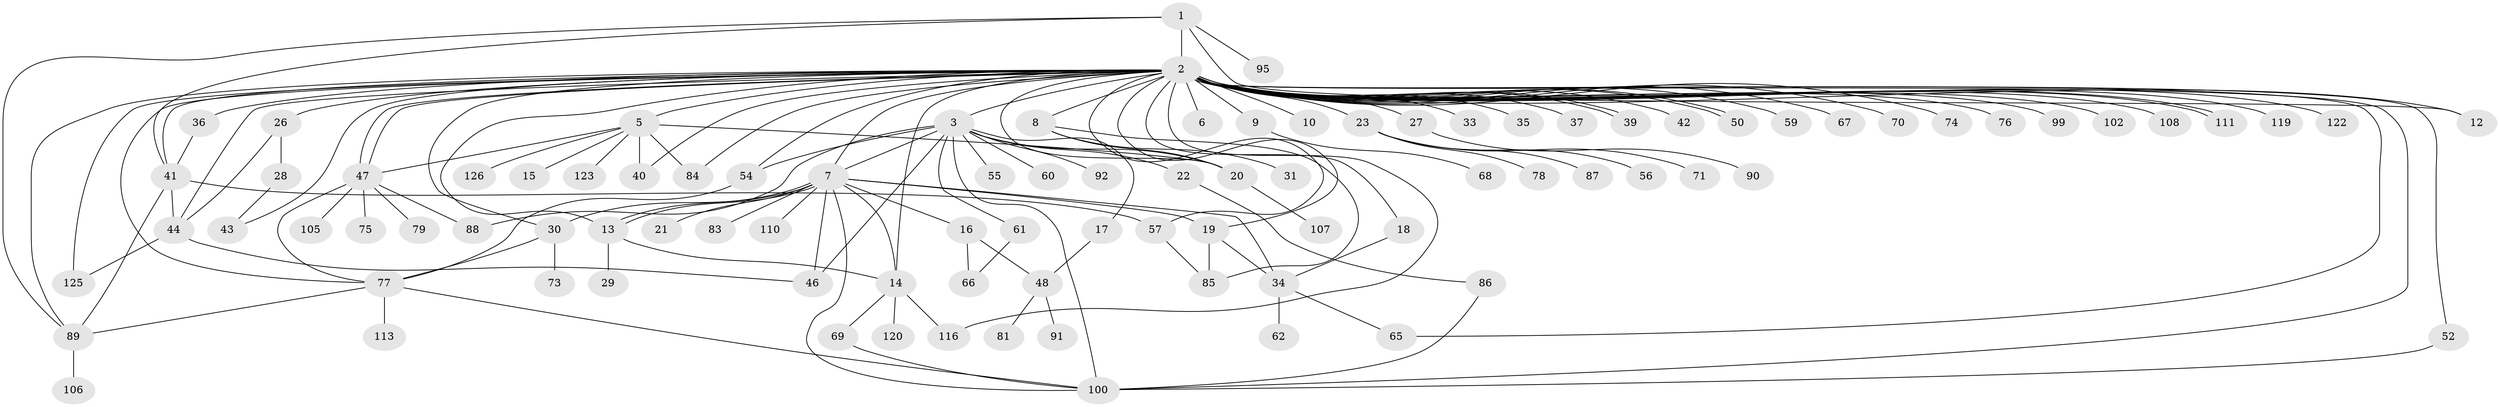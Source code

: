 // Generated by graph-tools (version 1.1) at 2025/23/03/03/25 07:23:54]
// undirected, 94 vertices, 142 edges
graph export_dot {
graph [start="1"]
  node [color=gray90,style=filled];
  1 [super="+11"];
  2 [super="+4"];
  3 [super="+49"];
  5 [super="+64"];
  6;
  7 [super="+24"];
  8;
  9 [super="+53"];
  10;
  12 [super="+98"];
  13 [super="+38"];
  14 [super="+72"];
  15;
  16 [super="+25"];
  17 [super="+80"];
  18;
  19;
  20 [super="+45"];
  21;
  22;
  23 [super="+109"];
  26 [super="+32"];
  27 [super="+51"];
  28;
  29;
  30;
  31;
  33;
  34 [super="+114"];
  35 [super="+112"];
  36 [super="+93"];
  37;
  39;
  40;
  41 [super="+118"];
  42;
  43 [super="+117"];
  44 [super="+82"];
  46 [super="+58"];
  47 [super="+104"];
  48;
  50;
  52;
  54 [super="+97"];
  55;
  56;
  57;
  59;
  60 [super="+63"];
  61;
  62;
  65 [super="+115"];
  66;
  67;
  68;
  69;
  70;
  71;
  73;
  74;
  75;
  76;
  77 [super="+101"];
  78;
  79;
  81;
  83;
  84 [super="+96"];
  85 [super="+124"];
  86 [super="+121"];
  87;
  88;
  89 [super="+94"];
  90;
  91;
  92;
  95;
  99;
  100 [super="+103"];
  102;
  105;
  106;
  107;
  108;
  110;
  111;
  113;
  116;
  119;
  120;
  122;
  123;
  125;
  126;
  1 -- 2;
  1 -- 41;
  1 -- 89;
  1 -- 95;
  1 -- 12;
  2 -- 3;
  2 -- 6;
  2 -- 8;
  2 -- 9;
  2 -- 10;
  2 -- 12;
  2 -- 14;
  2 -- 18;
  2 -- 19;
  2 -- 20;
  2 -- 23;
  2 -- 27;
  2 -- 30;
  2 -- 33;
  2 -- 36;
  2 -- 37;
  2 -- 39;
  2 -- 39;
  2 -- 40;
  2 -- 42;
  2 -- 43 [weight=2];
  2 -- 47 [weight=2];
  2 -- 47;
  2 -- 50;
  2 -- 50;
  2 -- 52;
  2 -- 57;
  2 -- 67;
  2 -- 70;
  2 -- 74;
  2 -- 76;
  2 -- 84;
  2 -- 99;
  2 -- 100;
  2 -- 102;
  2 -- 108;
  2 -- 111;
  2 -- 111;
  2 -- 116;
  2 -- 119;
  2 -- 125;
  2 -- 65;
  2 -- 35;
  2 -- 26;
  2 -- 5 [weight=2];
  2 -- 13;
  2 -- 77;
  2 -- 89;
  2 -- 122;
  2 -- 59;
  2 -- 44;
  2 -- 7;
  2 -- 41;
  2 -- 54;
  3 -- 7;
  3 -- 17;
  3 -- 20;
  3 -- 22;
  3 -- 46;
  3 -- 54;
  3 -- 55;
  3 -- 60;
  3 -- 61;
  3 -- 88;
  3 -- 92;
  3 -- 100 [weight=2];
  5 -- 15;
  5 -- 20;
  5 -- 40;
  5 -- 123;
  5 -- 126;
  5 -- 47;
  5 -- 84;
  7 -- 13;
  7 -- 13;
  7 -- 16;
  7 -- 21;
  7 -- 34;
  7 -- 46;
  7 -- 110;
  7 -- 100;
  7 -- 19;
  7 -- 83;
  7 -- 30;
  7 -- 14;
  8 -- 20;
  8 -- 31;
  8 -- 85;
  9 -- 68;
  13 -- 14;
  13 -- 29;
  14 -- 69;
  14 -- 116;
  14 -- 120;
  16 -- 48;
  16 -- 66;
  17 -- 48;
  18 -- 34;
  19 -- 34;
  19 -- 85;
  20 -- 107;
  22 -- 86;
  23 -- 56;
  23 -- 71;
  23 -- 78;
  23 -- 87;
  26 -- 28;
  26 -- 44;
  27 -- 90;
  28 -- 43;
  30 -- 73;
  30 -- 77;
  34 -- 62;
  34 -- 65;
  36 -- 41;
  41 -- 44;
  41 -- 57;
  41 -- 89;
  44 -- 125;
  44 -- 46;
  47 -- 75;
  47 -- 79;
  47 -- 88;
  47 -- 105;
  47 -- 77;
  48 -- 81;
  48 -- 91;
  52 -- 100;
  54 -- 77;
  57 -- 85;
  61 -- 66;
  69 -- 100;
  77 -- 100;
  77 -- 113;
  77 -- 89;
  86 -- 100;
  89 -- 106;
}

